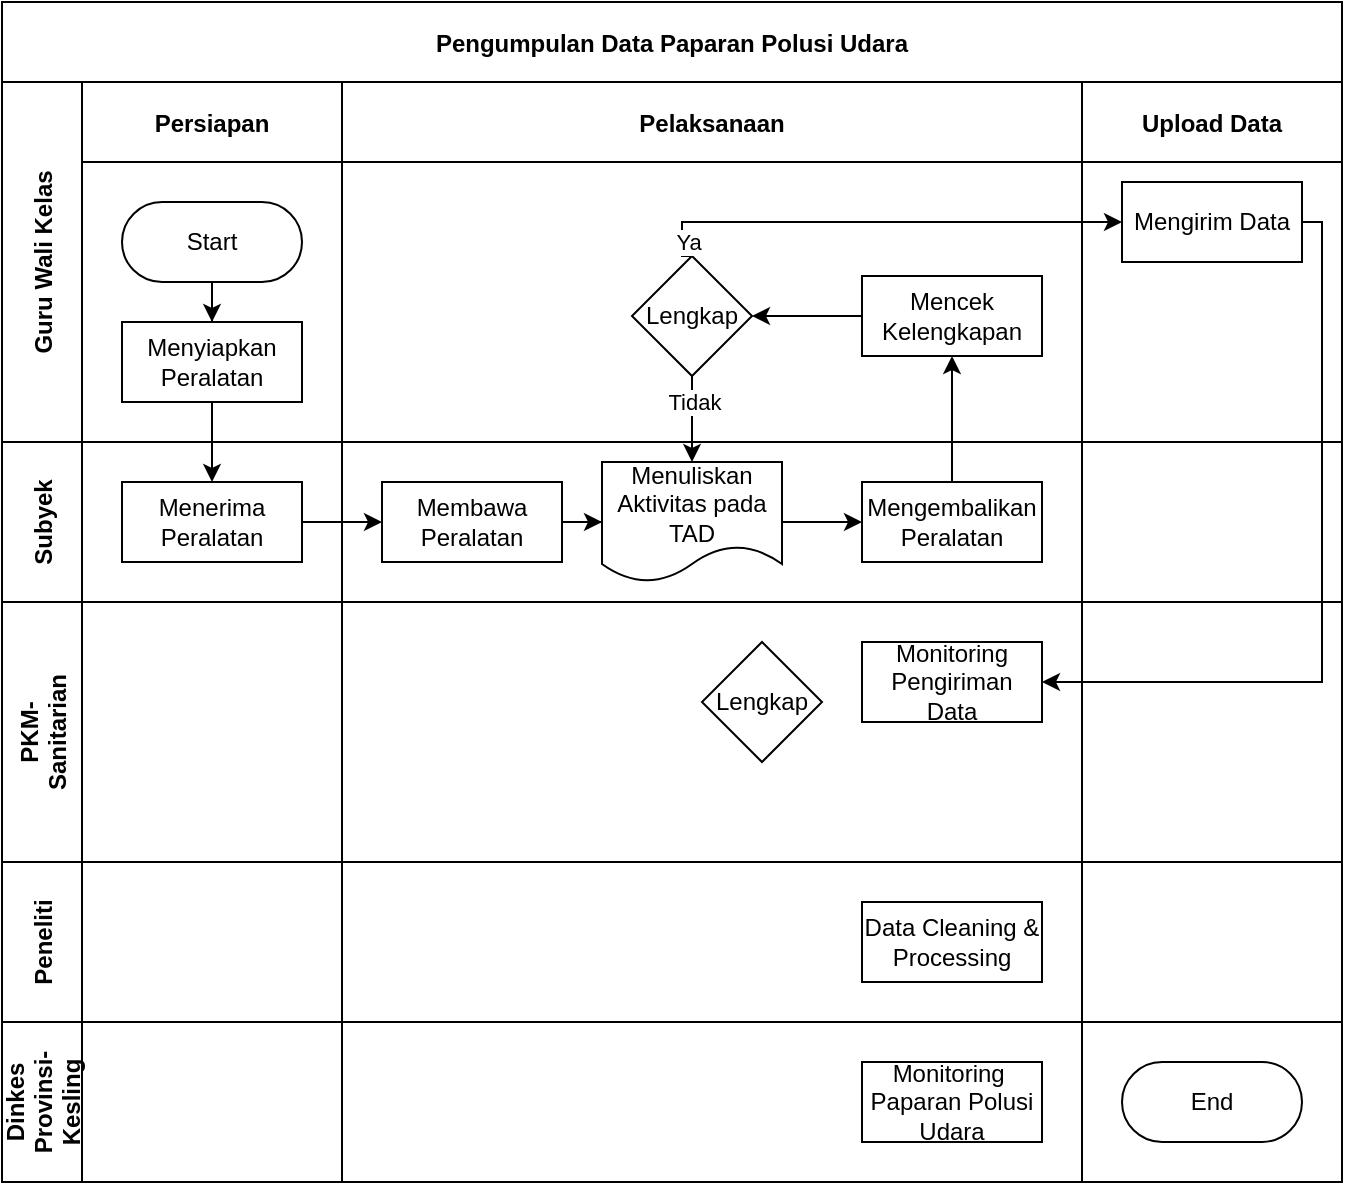 <mxfile version="26.0.2">
  <diagram id="kgpKYQtTHZ0yAKxKKP6v" name="Page-1">
    <mxGraphModel dx="1180" dy="648" grid="1" gridSize="10" guides="1" tooltips="1" connect="1" arrows="1" fold="1" page="1" pageScale="1" pageWidth="850" pageHeight="1100" math="0" shadow="0">
      <root>
        <mxCell id="0" />
        <mxCell id="1" parent="0" />
        <mxCell id="3nuBFxr9cyL0pnOWT2aG-1" value="Pengumpulan Data Paparan Polusi Udara" style="shape=table;childLayout=tableLayout;startSize=40;collapsible=0;recursiveResize=0;expand=0;fillColor=none;fontStyle=1" parent="1" vertex="1">
          <mxGeometry x="100" y="70" width="670" height="590" as="geometry" />
        </mxCell>
        <mxCell id="3nuBFxr9cyL0pnOWT2aG-2" value="" style="edgeStyle=orthogonalEdgeStyle;rounded=0;orthogonalLoop=1;jettySize=auto;html=1;" parent="3nuBFxr9cyL0pnOWT2aG-1" source="3nuBFxr9cyL0pnOWT2aG-7" target="hapPB3HUCu2mObc-0prH-4" edge="1">
          <mxGeometry relative="1" as="geometry">
            <mxPoint x="105" y="320" as="targetPoint" />
          </mxGeometry>
        </mxCell>
        <mxCell id="3nuBFxr9cyL0pnOWT2aG-3" value="Guru Wali Kelas" style="shape=tableRow;horizontal=0;swimlaneHead=0;swimlaneBody=0;top=0;left=0;bottom=0;right=0;fillColor=none;points=[[0,0.5],[1,0.5]];portConstraint=eastwest;startSize=40;collapsible=0;recursiveResize=0;expand=0;fontStyle=1;" parent="3nuBFxr9cyL0pnOWT2aG-1" vertex="1">
          <mxGeometry y="40" width="670" height="180" as="geometry" />
        </mxCell>
        <mxCell id="3nuBFxr9cyL0pnOWT2aG-4" value="Persiapan" style="swimlane;swimlaneHead=0;swimlaneBody=0;connectable=0;fillColor=none;startSize=40;collapsible=0;recursiveResize=0;expand=0;fontStyle=1;" parent="3nuBFxr9cyL0pnOWT2aG-3" vertex="1">
          <mxGeometry x="40" width="130" height="180" as="geometry">
            <mxRectangle width="130" height="180" as="alternateBounds" />
          </mxGeometry>
        </mxCell>
        <mxCell id="3nuBFxr9cyL0pnOWT2aG-5" style="edgeStyle=orthogonalEdgeStyle;rounded=0;orthogonalLoop=1;jettySize=auto;html=1;" parent="3nuBFxr9cyL0pnOWT2aG-4" source="3nuBFxr9cyL0pnOWT2aG-6" target="3nuBFxr9cyL0pnOWT2aG-7" edge="1">
          <mxGeometry relative="1" as="geometry" />
        </mxCell>
        <mxCell id="3nuBFxr9cyL0pnOWT2aG-6" value="Start" style="rounded=1;whiteSpace=wrap;html=1;arcSize=50;" parent="3nuBFxr9cyL0pnOWT2aG-4" vertex="1">
          <mxGeometry x="20" y="60" width="90" height="40" as="geometry" />
        </mxCell>
        <mxCell id="3nuBFxr9cyL0pnOWT2aG-7" value="Menyiapkan Peralatan" style="rounded=0;whiteSpace=wrap;html=1;" parent="3nuBFxr9cyL0pnOWT2aG-4" vertex="1">
          <mxGeometry x="20" y="120" width="90" height="40" as="geometry" />
        </mxCell>
        <mxCell id="3nuBFxr9cyL0pnOWT2aG-8" value="Pelaksanaan" style="swimlane;swimlaneHead=0;swimlaneBody=0;connectable=0;fillColor=none;startSize=40;collapsible=0;recursiveResize=0;expand=0;fontStyle=1;" parent="3nuBFxr9cyL0pnOWT2aG-3" vertex="1">
          <mxGeometry x="170" width="370" height="180" as="geometry">
            <mxRectangle width="370" height="180" as="alternateBounds" />
          </mxGeometry>
        </mxCell>
        <mxCell id="hapPB3HUCu2mObc-0prH-24" value="Lengkap" style="rhombus;whiteSpace=wrap;html=1;" vertex="1" parent="3nuBFxr9cyL0pnOWT2aG-8">
          <mxGeometry x="145" y="87" width="60" height="60" as="geometry" />
        </mxCell>
        <mxCell id="hapPB3HUCu2mObc-0prH-26" style="edgeStyle=orthogonalEdgeStyle;rounded=0;orthogonalLoop=1;jettySize=auto;html=1;entryX=1;entryY=0.5;entryDx=0;entryDy=0;" edge="1" parent="3nuBFxr9cyL0pnOWT2aG-8" source="hapPB3HUCu2mObc-0prH-25" target="hapPB3HUCu2mObc-0prH-24">
          <mxGeometry relative="1" as="geometry" />
        </mxCell>
        <mxCell id="hapPB3HUCu2mObc-0prH-25" value="Mencek Kelengkapan" style="rounded=0;whiteSpace=wrap;html=1;" vertex="1" parent="3nuBFxr9cyL0pnOWT2aG-8">
          <mxGeometry x="260" y="97" width="90" height="40" as="geometry" />
        </mxCell>
        <mxCell id="3nuBFxr9cyL0pnOWT2aG-11" value="Upload Data" style="swimlane;swimlaneHead=0;swimlaneBody=0;connectable=0;fillColor=none;startSize=40;collapsible=0;recursiveResize=0;expand=0;fontStyle=1;" parent="3nuBFxr9cyL0pnOWT2aG-3" vertex="1">
          <mxGeometry x="540" width="130" height="180" as="geometry">
            <mxRectangle width="130" height="180" as="alternateBounds" />
          </mxGeometry>
        </mxCell>
        <mxCell id="3nuBFxr9cyL0pnOWT2aG-13" value="Mengirim Data" style="rounded=0;whiteSpace=wrap;html=1;" parent="3nuBFxr9cyL0pnOWT2aG-11" vertex="1">
          <mxGeometry x="20" y="50" width="90" height="40" as="geometry" />
        </mxCell>
        <mxCell id="hapPB3HUCu2mObc-0prH-30" style="edgeStyle=orthogonalEdgeStyle;rounded=0;orthogonalLoop=1;jettySize=auto;html=1;entryX=0;entryY=0.5;entryDx=0;entryDy=0;exitX=0.5;exitY=0;exitDx=0;exitDy=0;" edge="1" parent="3nuBFxr9cyL0pnOWT2aG-3" source="hapPB3HUCu2mObc-0prH-24" target="3nuBFxr9cyL0pnOWT2aG-13">
          <mxGeometry relative="1" as="geometry">
            <Array as="points">
              <mxPoint x="340" y="87" />
              <mxPoint x="340" y="70" />
            </Array>
          </mxGeometry>
        </mxCell>
        <mxCell id="hapPB3HUCu2mObc-0prH-31" value="Ya" style="edgeLabel;html=1;align=center;verticalAlign=middle;resizable=0;points=[];" vertex="1" connectable="0" parent="hapPB3HUCu2mObc-0prH-30">
          <mxGeometry x="-0.901" y="-3" relative="1" as="geometry">
            <mxPoint as="offset" />
          </mxGeometry>
        </mxCell>
        <mxCell id="hapPB3HUCu2mObc-0prH-2" value="Subyek" style="shape=tableRow;horizontal=0;swimlaneHead=0;swimlaneBody=0;top=0;left=0;bottom=0;right=0;fillColor=none;points=[[0,0.5],[1,0.5]];portConstraint=eastwest;startSize=40;collapsible=0;recursiveResize=0;expand=0;fontStyle=1;" vertex="1" parent="3nuBFxr9cyL0pnOWT2aG-1">
          <mxGeometry y="220" width="670" height="80" as="geometry" />
        </mxCell>
        <mxCell id="hapPB3HUCu2mObc-0prH-3" value="" style="swimlane;swimlaneHead=0;swimlaneBody=0;connectable=0;fillColor=none;startSize=0;collapsible=0;recursiveResize=0;expand=0;fontStyle=1;" vertex="1" parent="hapPB3HUCu2mObc-0prH-2">
          <mxGeometry x="40" width="130" height="80" as="geometry">
            <mxRectangle width="130" height="80" as="alternateBounds" />
          </mxGeometry>
        </mxCell>
        <mxCell id="hapPB3HUCu2mObc-0prH-4" value="Menerima Peralatan" style="rounded=0;whiteSpace=wrap;html=1;" vertex="1" parent="hapPB3HUCu2mObc-0prH-3">
          <mxGeometry x="20" y="20" width="90" height="40" as="geometry" />
        </mxCell>
        <mxCell id="hapPB3HUCu2mObc-0prH-5" value="" style="swimlane;swimlaneHead=0;swimlaneBody=0;connectable=0;fillColor=none;startSize=0;collapsible=0;recursiveResize=0;expand=0;fontStyle=1;" vertex="1" parent="hapPB3HUCu2mObc-0prH-2">
          <mxGeometry x="170" width="370" height="80" as="geometry">
            <mxRectangle width="370" height="80" as="alternateBounds" />
          </mxGeometry>
        </mxCell>
        <mxCell id="hapPB3HUCu2mObc-0prH-6" value="Mengembalikan&lt;div&gt;Peralatan&lt;/div&gt;" style="rounded=0;whiteSpace=wrap;html=1;" vertex="1" parent="hapPB3HUCu2mObc-0prH-5">
          <mxGeometry x="260" y="20" width="90" height="40" as="geometry" />
        </mxCell>
        <mxCell id="hapPB3HUCu2mObc-0prH-7" value="" style="edgeStyle=orthogonalEdgeStyle;rounded=0;orthogonalLoop=1;jettySize=auto;html=1;" edge="1" parent="hapPB3HUCu2mObc-0prH-5" source="hapPB3HUCu2mObc-0prH-8" target="hapPB3HUCu2mObc-0prH-9">
          <mxGeometry relative="1" as="geometry" />
        </mxCell>
        <mxCell id="hapPB3HUCu2mObc-0prH-8" value="Membawa Peralatan" style="rounded=0;whiteSpace=wrap;html=1;" vertex="1" parent="hapPB3HUCu2mObc-0prH-5">
          <mxGeometry x="20" y="20" width="90" height="40" as="geometry" />
        </mxCell>
        <mxCell id="hapPB3HUCu2mObc-0prH-22" value="" style="edgeStyle=orthogonalEdgeStyle;rounded=0;orthogonalLoop=1;jettySize=auto;html=1;" edge="1" parent="hapPB3HUCu2mObc-0prH-5" source="hapPB3HUCu2mObc-0prH-9" target="hapPB3HUCu2mObc-0prH-6">
          <mxGeometry relative="1" as="geometry" />
        </mxCell>
        <mxCell id="hapPB3HUCu2mObc-0prH-9" value="Menuliskan Aktivitas pada TAD" style="shape=document;whiteSpace=wrap;html=1;boundedLbl=1;" vertex="1" parent="hapPB3HUCu2mObc-0prH-5">
          <mxGeometry x="130" y="10" width="90" height="60" as="geometry" />
        </mxCell>
        <mxCell id="hapPB3HUCu2mObc-0prH-10" value="" style="swimlane;swimlaneHead=0;swimlaneBody=0;connectable=0;fillColor=none;startSize=0;collapsible=0;recursiveResize=0;expand=0;fontStyle=1;" vertex="1" parent="hapPB3HUCu2mObc-0prH-2">
          <mxGeometry x="540" width="130" height="80" as="geometry">
            <mxRectangle width="130" height="80" as="alternateBounds" />
          </mxGeometry>
        </mxCell>
        <mxCell id="hapPB3HUCu2mObc-0prH-11" value="" style="edgeStyle=orthogonalEdgeStyle;rounded=0;orthogonalLoop=1;jettySize=auto;html=1;entryX=0;entryY=0.5;entryDx=0;entryDy=0;" edge="1" parent="hapPB3HUCu2mObc-0prH-2" source="hapPB3HUCu2mObc-0prH-4" target="hapPB3HUCu2mObc-0prH-8">
          <mxGeometry relative="1" as="geometry">
            <Array as="points">
              <mxPoint x="170" y="40" />
              <mxPoint x="170" y="40" />
            </Array>
          </mxGeometry>
        </mxCell>
        <mxCell id="hapPB3HUCu2mObc-0prH-12" value="PKM-&#xa;Sanitarian" style="shape=tableRow;horizontal=0;swimlaneHead=0;swimlaneBody=0;top=0;left=0;bottom=0;right=0;fillColor=none;points=[[0,0.5],[1,0.5]];portConstraint=eastwest;startSize=40;collapsible=0;recursiveResize=0;expand=0;fontStyle=1;" vertex="1" parent="3nuBFxr9cyL0pnOWT2aG-1">
          <mxGeometry y="300" width="670" height="130" as="geometry" />
        </mxCell>
        <mxCell id="hapPB3HUCu2mObc-0prH-13" value="" style="swimlane;swimlaneHead=0;swimlaneBody=0;connectable=0;fillColor=none;startSize=0;collapsible=0;recursiveResize=0;expand=0;fontStyle=1;" vertex="1" parent="hapPB3HUCu2mObc-0prH-12">
          <mxGeometry x="40" width="130" height="130" as="geometry">
            <mxRectangle width="130" height="130" as="alternateBounds" />
          </mxGeometry>
        </mxCell>
        <mxCell id="hapPB3HUCu2mObc-0prH-14" value="" style="swimlane;swimlaneHead=0;swimlaneBody=0;connectable=0;fillColor=none;startSize=0;collapsible=0;recursiveResize=0;expand=0;fontStyle=1;" vertex="1" parent="hapPB3HUCu2mObc-0prH-12">
          <mxGeometry x="170" width="370" height="130" as="geometry">
            <mxRectangle width="370" height="130" as="alternateBounds" />
          </mxGeometry>
        </mxCell>
        <mxCell id="hapPB3HUCu2mObc-0prH-15" value="Monitoring Pengiriman Data" style="rounded=0;whiteSpace=wrap;html=1;" vertex="1" parent="hapPB3HUCu2mObc-0prH-14">
          <mxGeometry x="260" y="20" width="90" height="40" as="geometry" />
        </mxCell>
        <mxCell id="hapPB3HUCu2mObc-0prH-32" value="Lengkap" style="rhombus;whiteSpace=wrap;html=1;" vertex="1" parent="hapPB3HUCu2mObc-0prH-14">
          <mxGeometry x="180" y="20" width="60" height="60" as="geometry" />
        </mxCell>
        <mxCell id="hapPB3HUCu2mObc-0prH-16" value="" style="swimlane;swimlaneHead=0;swimlaneBody=0;connectable=0;fillColor=none;startSize=0;collapsible=0;recursiveResize=0;expand=0;fontStyle=1;" vertex="1" parent="hapPB3HUCu2mObc-0prH-12">
          <mxGeometry x="540" width="130" height="130" as="geometry">
            <mxRectangle width="130" height="130" as="alternateBounds" />
          </mxGeometry>
        </mxCell>
        <mxCell id="hapPB3HUCu2mObc-0prH-17" value="Peneliti" style="shape=tableRow;horizontal=0;swimlaneHead=0;swimlaneBody=0;top=0;left=0;bottom=0;right=0;fillColor=none;points=[[0,0.5],[1,0.5]];portConstraint=eastwest;startSize=40;collapsible=0;recursiveResize=0;expand=0;fontStyle=1;" vertex="1" parent="3nuBFxr9cyL0pnOWT2aG-1">
          <mxGeometry y="430" width="670" height="80" as="geometry" />
        </mxCell>
        <mxCell id="hapPB3HUCu2mObc-0prH-18" value="" style="swimlane;swimlaneHead=0;swimlaneBody=0;connectable=0;fillColor=none;startSize=0;collapsible=0;recursiveResize=0;expand=0;fontStyle=1;" vertex="1" parent="hapPB3HUCu2mObc-0prH-17">
          <mxGeometry x="40" width="130" height="80" as="geometry">
            <mxRectangle width="130" height="80" as="alternateBounds" />
          </mxGeometry>
        </mxCell>
        <mxCell id="hapPB3HUCu2mObc-0prH-19" value="" style="swimlane;swimlaneHead=0;swimlaneBody=0;connectable=0;fillColor=none;startSize=0;collapsible=0;recursiveResize=0;expand=0;fontStyle=1;" vertex="1" parent="hapPB3HUCu2mObc-0prH-17">
          <mxGeometry x="170" width="370" height="80" as="geometry">
            <mxRectangle width="370" height="80" as="alternateBounds" />
          </mxGeometry>
        </mxCell>
        <mxCell id="3nuBFxr9cyL0pnOWT2aG-20" value="Data Cleaning &amp;amp; Processing" style="rounded=0;whiteSpace=wrap;html=1;" parent="hapPB3HUCu2mObc-0prH-19" vertex="1">
          <mxGeometry x="260" y="20" width="90" height="40" as="geometry" />
        </mxCell>
        <mxCell id="hapPB3HUCu2mObc-0prH-21" value="" style="swimlane;swimlaneHead=0;swimlaneBody=0;connectable=0;fillColor=none;startSize=0;collapsible=0;recursiveResize=0;expand=0;fontStyle=1;" vertex="1" parent="hapPB3HUCu2mObc-0prH-17">
          <mxGeometry x="540" width="130" height="80" as="geometry">
            <mxRectangle width="130" height="80" as="alternateBounds" />
          </mxGeometry>
        </mxCell>
        <mxCell id="3nuBFxr9cyL0pnOWT2aG-15" value="Dinkes&#xa;Provinsi-&#xa;Kesling" style="shape=tableRow;horizontal=0;swimlaneHead=0;swimlaneBody=0;top=0;left=0;bottom=0;right=0;fillColor=none;points=[[0,0.5],[1,0.5]];portConstraint=eastwest;startSize=40;collapsible=0;recursiveResize=0;expand=0;fontStyle=1;" parent="3nuBFxr9cyL0pnOWT2aG-1" vertex="1">
          <mxGeometry y="510" width="670" height="80" as="geometry" />
        </mxCell>
        <mxCell id="3nuBFxr9cyL0pnOWT2aG-16" value="" style="swimlane;swimlaneHead=0;swimlaneBody=0;connectable=0;fillColor=none;startSize=0;collapsible=0;recursiveResize=0;expand=0;fontStyle=1;" parent="3nuBFxr9cyL0pnOWT2aG-15" vertex="1">
          <mxGeometry x="40" width="130" height="80" as="geometry">
            <mxRectangle width="130" height="80" as="alternateBounds" />
          </mxGeometry>
        </mxCell>
        <mxCell id="3nuBFxr9cyL0pnOWT2aG-18" value="" style="swimlane;swimlaneHead=0;swimlaneBody=0;connectable=0;fillColor=none;startSize=0;collapsible=0;recursiveResize=0;expand=0;fontStyle=1;" parent="3nuBFxr9cyL0pnOWT2aG-15" vertex="1">
          <mxGeometry x="170" width="370" height="80" as="geometry">
            <mxRectangle width="370" height="80" as="alternateBounds" />
          </mxGeometry>
        </mxCell>
        <mxCell id="hapPB3HUCu2mObc-0prH-20" value="Monitoring&amp;nbsp;&lt;div&gt;Paparan Polusi Udara&lt;/div&gt;" style="rounded=0;whiteSpace=wrap;html=1;" vertex="1" parent="3nuBFxr9cyL0pnOWT2aG-18">
          <mxGeometry x="260" y="20" width="90" height="40" as="geometry" />
        </mxCell>
        <mxCell id="3nuBFxr9cyL0pnOWT2aG-23" value="" style="swimlane;swimlaneHead=0;swimlaneBody=0;connectable=0;fillColor=none;startSize=0;collapsible=0;recursiveResize=0;expand=0;fontStyle=1;" parent="3nuBFxr9cyL0pnOWT2aG-15" vertex="1">
          <mxGeometry x="540" width="130" height="80" as="geometry">
            <mxRectangle width="130" height="80" as="alternateBounds" />
          </mxGeometry>
        </mxCell>
        <mxCell id="3nuBFxr9cyL0pnOWT2aG-14" value="End" style="rounded=1;whiteSpace=wrap;html=1;arcSize=50;" parent="3nuBFxr9cyL0pnOWT2aG-23" vertex="1">
          <mxGeometry x="20" y="20" width="90" height="40" as="geometry" />
        </mxCell>
        <mxCell id="hapPB3HUCu2mObc-0prH-23" value="" style="edgeStyle=orthogonalEdgeStyle;rounded=0;orthogonalLoop=1;jettySize=auto;html=1;entryX=0.5;entryY=1;entryDx=0;entryDy=0;" edge="1" parent="3nuBFxr9cyL0pnOWT2aG-1" source="hapPB3HUCu2mObc-0prH-6" target="hapPB3HUCu2mObc-0prH-25">
          <mxGeometry relative="1" as="geometry">
            <mxPoint x="475" y="200" as="targetPoint" />
          </mxGeometry>
        </mxCell>
        <mxCell id="hapPB3HUCu2mObc-0prH-27" value="" style="edgeStyle=orthogonalEdgeStyle;rounded=0;orthogonalLoop=1;jettySize=auto;html=1;" edge="1" parent="3nuBFxr9cyL0pnOWT2aG-1" source="hapPB3HUCu2mObc-0prH-24" target="hapPB3HUCu2mObc-0prH-9">
          <mxGeometry relative="1" as="geometry" />
        </mxCell>
        <mxCell id="hapPB3HUCu2mObc-0prH-28" value="Tidak" style="edgeLabel;html=1;align=center;verticalAlign=middle;resizable=0;points=[];" vertex="1" connectable="0" parent="hapPB3HUCu2mObc-0prH-27">
          <mxGeometry x="-0.395" y="1" relative="1" as="geometry">
            <mxPoint as="offset" />
          </mxGeometry>
        </mxCell>
        <mxCell id="3nuBFxr9cyL0pnOWT2aG-12" style="edgeStyle=orthogonalEdgeStyle;rounded=0;orthogonalLoop=1;jettySize=auto;html=1;entryX=1;entryY=0.5;entryDx=0;entryDy=0;exitX=1;exitY=0.5;exitDx=0;exitDy=0;" parent="3nuBFxr9cyL0pnOWT2aG-1" source="3nuBFxr9cyL0pnOWT2aG-13" target="hapPB3HUCu2mObc-0prH-15" edge="1">
          <mxGeometry relative="1" as="geometry">
            <Array as="points">
              <mxPoint x="660" y="110" />
              <mxPoint x="660" y="340" />
            </Array>
          </mxGeometry>
        </mxCell>
      </root>
    </mxGraphModel>
  </diagram>
</mxfile>
